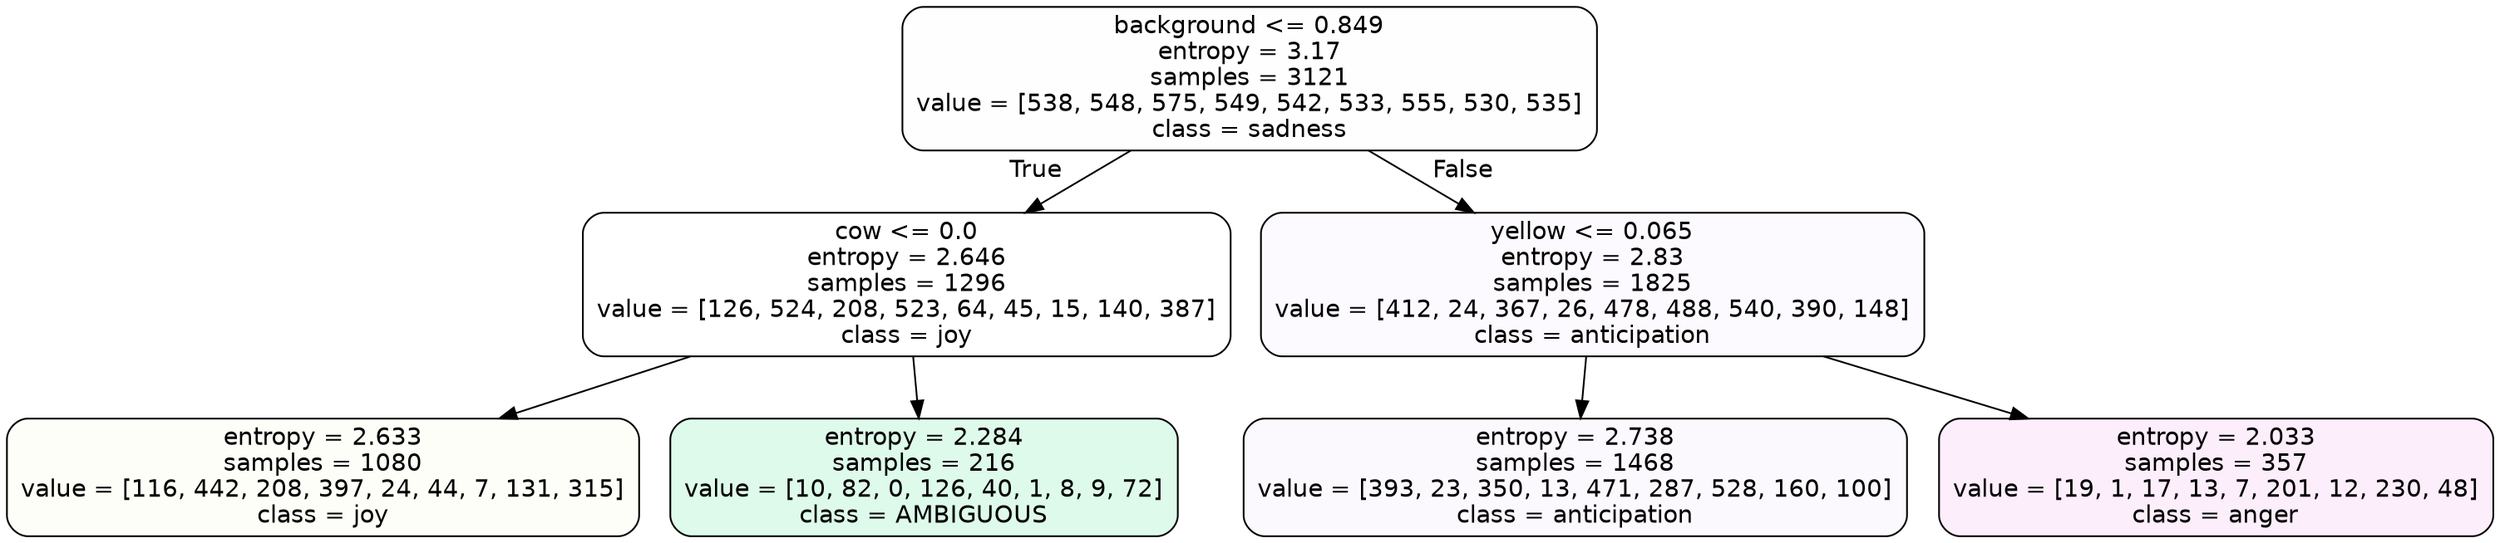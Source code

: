 digraph Tree {
node [shape=box, style="filled, rounded", color="black", fontname=helvetica] ;
edge [fontname=helvetica] ;
0 [label="background <= 0.849\nentropy = 3.17\nsamples = 3121\nvalue = [538, 548, 575, 549, 542, 533, 555, 530, 535]\nclass = sadness", fillcolor="#64e53901"] ;
1 [label="cow <= 0.0\nentropy = 2.646\nsamples = 1296\nvalue = [126, 524, 208, 523, 64, 45, 15, 140, 387]\nclass = joy", fillcolor="#d7e53900"] ;
0 -> 1 [labeldistance=2.5, labelangle=45, headlabel="True"] ;
2 [label="entropy = 2.633\nsamples = 1080\nvalue = [116, 442, 208, 397, 24, 44, 7, 131, 315]\nclass = joy", fillcolor="#d7e53909"] ;
1 -> 2 ;
3 [label="entropy = 2.284\nsamples = 216\nvalue = [10, 82, 0, 126, 40, 1, 8, 9, 72]\nclass = AMBIGUOUS", fillcolor="#39e5812a"] ;
1 -> 3 ;
4 [label="yellow <= 0.065\nentropy = 2.83\nsamples = 1825\nvalue = [412, 24, 367, 26, 478, 488, 540, 390, 148]\nclass = anticipation", fillcolor="#8139e506"] ;
0 -> 4 [labeldistance=2.5, labelangle=-45, headlabel="False"] ;
5 [label="entropy = 2.738\nsamples = 1468\nvalue = [393, 23, 350, 13, 471, 287, 528, 160, 100]\nclass = anticipation", fillcolor="#8139e508"] ;
4 -> 5 ;
6 [label="entropy = 2.033\nsamples = 357\nvalue = [19, 1, 17, 13, 7, 201, 12, 230, 48]\nclass = anger", fillcolor="#e539d715"] ;
4 -> 6 ;
}